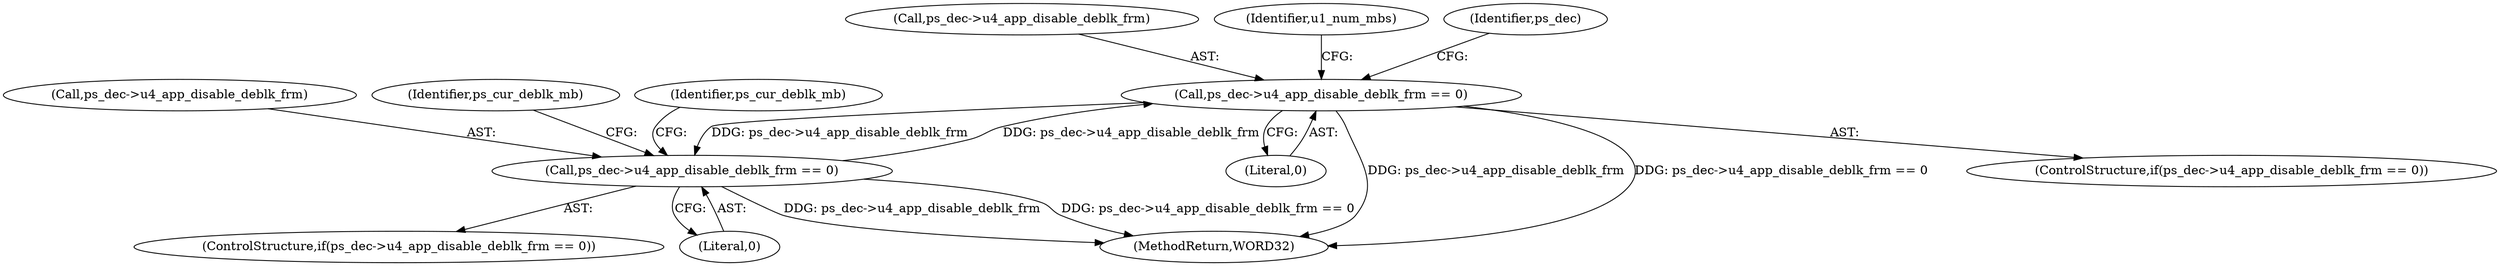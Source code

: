 digraph "0_Android_4a524d3a8ae9aa20c36430008e6bd429443f8f1d@pointer" {
"1000464" [label="(Call,ps_dec->u4_app_disable_deblk_frm == 0)"];
"1000300" [label="(Call,ps_dec->u4_app_disable_deblk_frm == 0)"];
"1000464" [label="(Call,ps_dec->u4_app_disable_deblk_frm == 0)"];
"1000300" [label="(Call,ps_dec->u4_app_disable_deblk_frm == 0)"];
"1000465" [label="(Call,ps_dec->u4_app_disable_deblk_frm)"];
"1000468" [label="(Literal,0)"];
"1000299" [label="(ControlStructure,if(ps_dec->u4_app_disable_deblk_frm == 0))"];
"1000304" [label="(Literal,0)"];
"1000464" [label="(Call,ps_dec->u4_app_disable_deblk_frm == 0)"];
"1000478" [label="(Identifier,u1_num_mbs)"];
"1000301" [label="(Call,ps_dec->u4_app_disable_deblk_frm)"];
"1000470" [label="(Identifier,ps_dec)"];
"1000316" [label="(Identifier,ps_cur_deblk_mb)"];
"1000306" [label="(Identifier,ps_cur_deblk_mb)"];
"1000584" [label="(MethodReturn,WORD32)"];
"1000463" [label="(ControlStructure,if(ps_dec->u4_app_disable_deblk_frm == 0))"];
"1000464" -> "1000463"  [label="AST: "];
"1000464" -> "1000468"  [label="CFG: "];
"1000465" -> "1000464"  [label="AST: "];
"1000468" -> "1000464"  [label="AST: "];
"1000470" -> "1000464"  [label="CFG: "];
"1000478" -> "1000464"  [label="CFG: "];
"1000464" -> "1000584"  [label="DDG: ps_dec->u4_app_disable_deblk_frm"];
"1000464" -> "1000584"  [label="DDG: ps_dec->u4_app_disable_deblk_frm == 0"];
"1000464" -> "1000300"  [label="DDG: ps_dec->u4_app_disable_deblk_frm"];
"1000300" -> "1000464"  [label="DDG: ps_dec->u4_app_disable_deblk_frm"];
"1000300" -> "1000299"  [label="AST: "];
"1000300" -> "1000304"  [label="CFG: "];
"1000301" -> "1000300"  [label="AST: "];
"1000304" -> "1000300"  [label="AST: "];
"1000306" -> "1000300"  [label="CFG: "];
"1000316" -> "1000300"  [label="CFG: "];
"1000300" -> "1000584"  [label="DDG: ps_dec->u4_app_disable_deblk_frm"];
"1000300" -> "1000584"  [label="DDG: ps_dec->u4_app_disable_deblk_frm == 0"];
}
